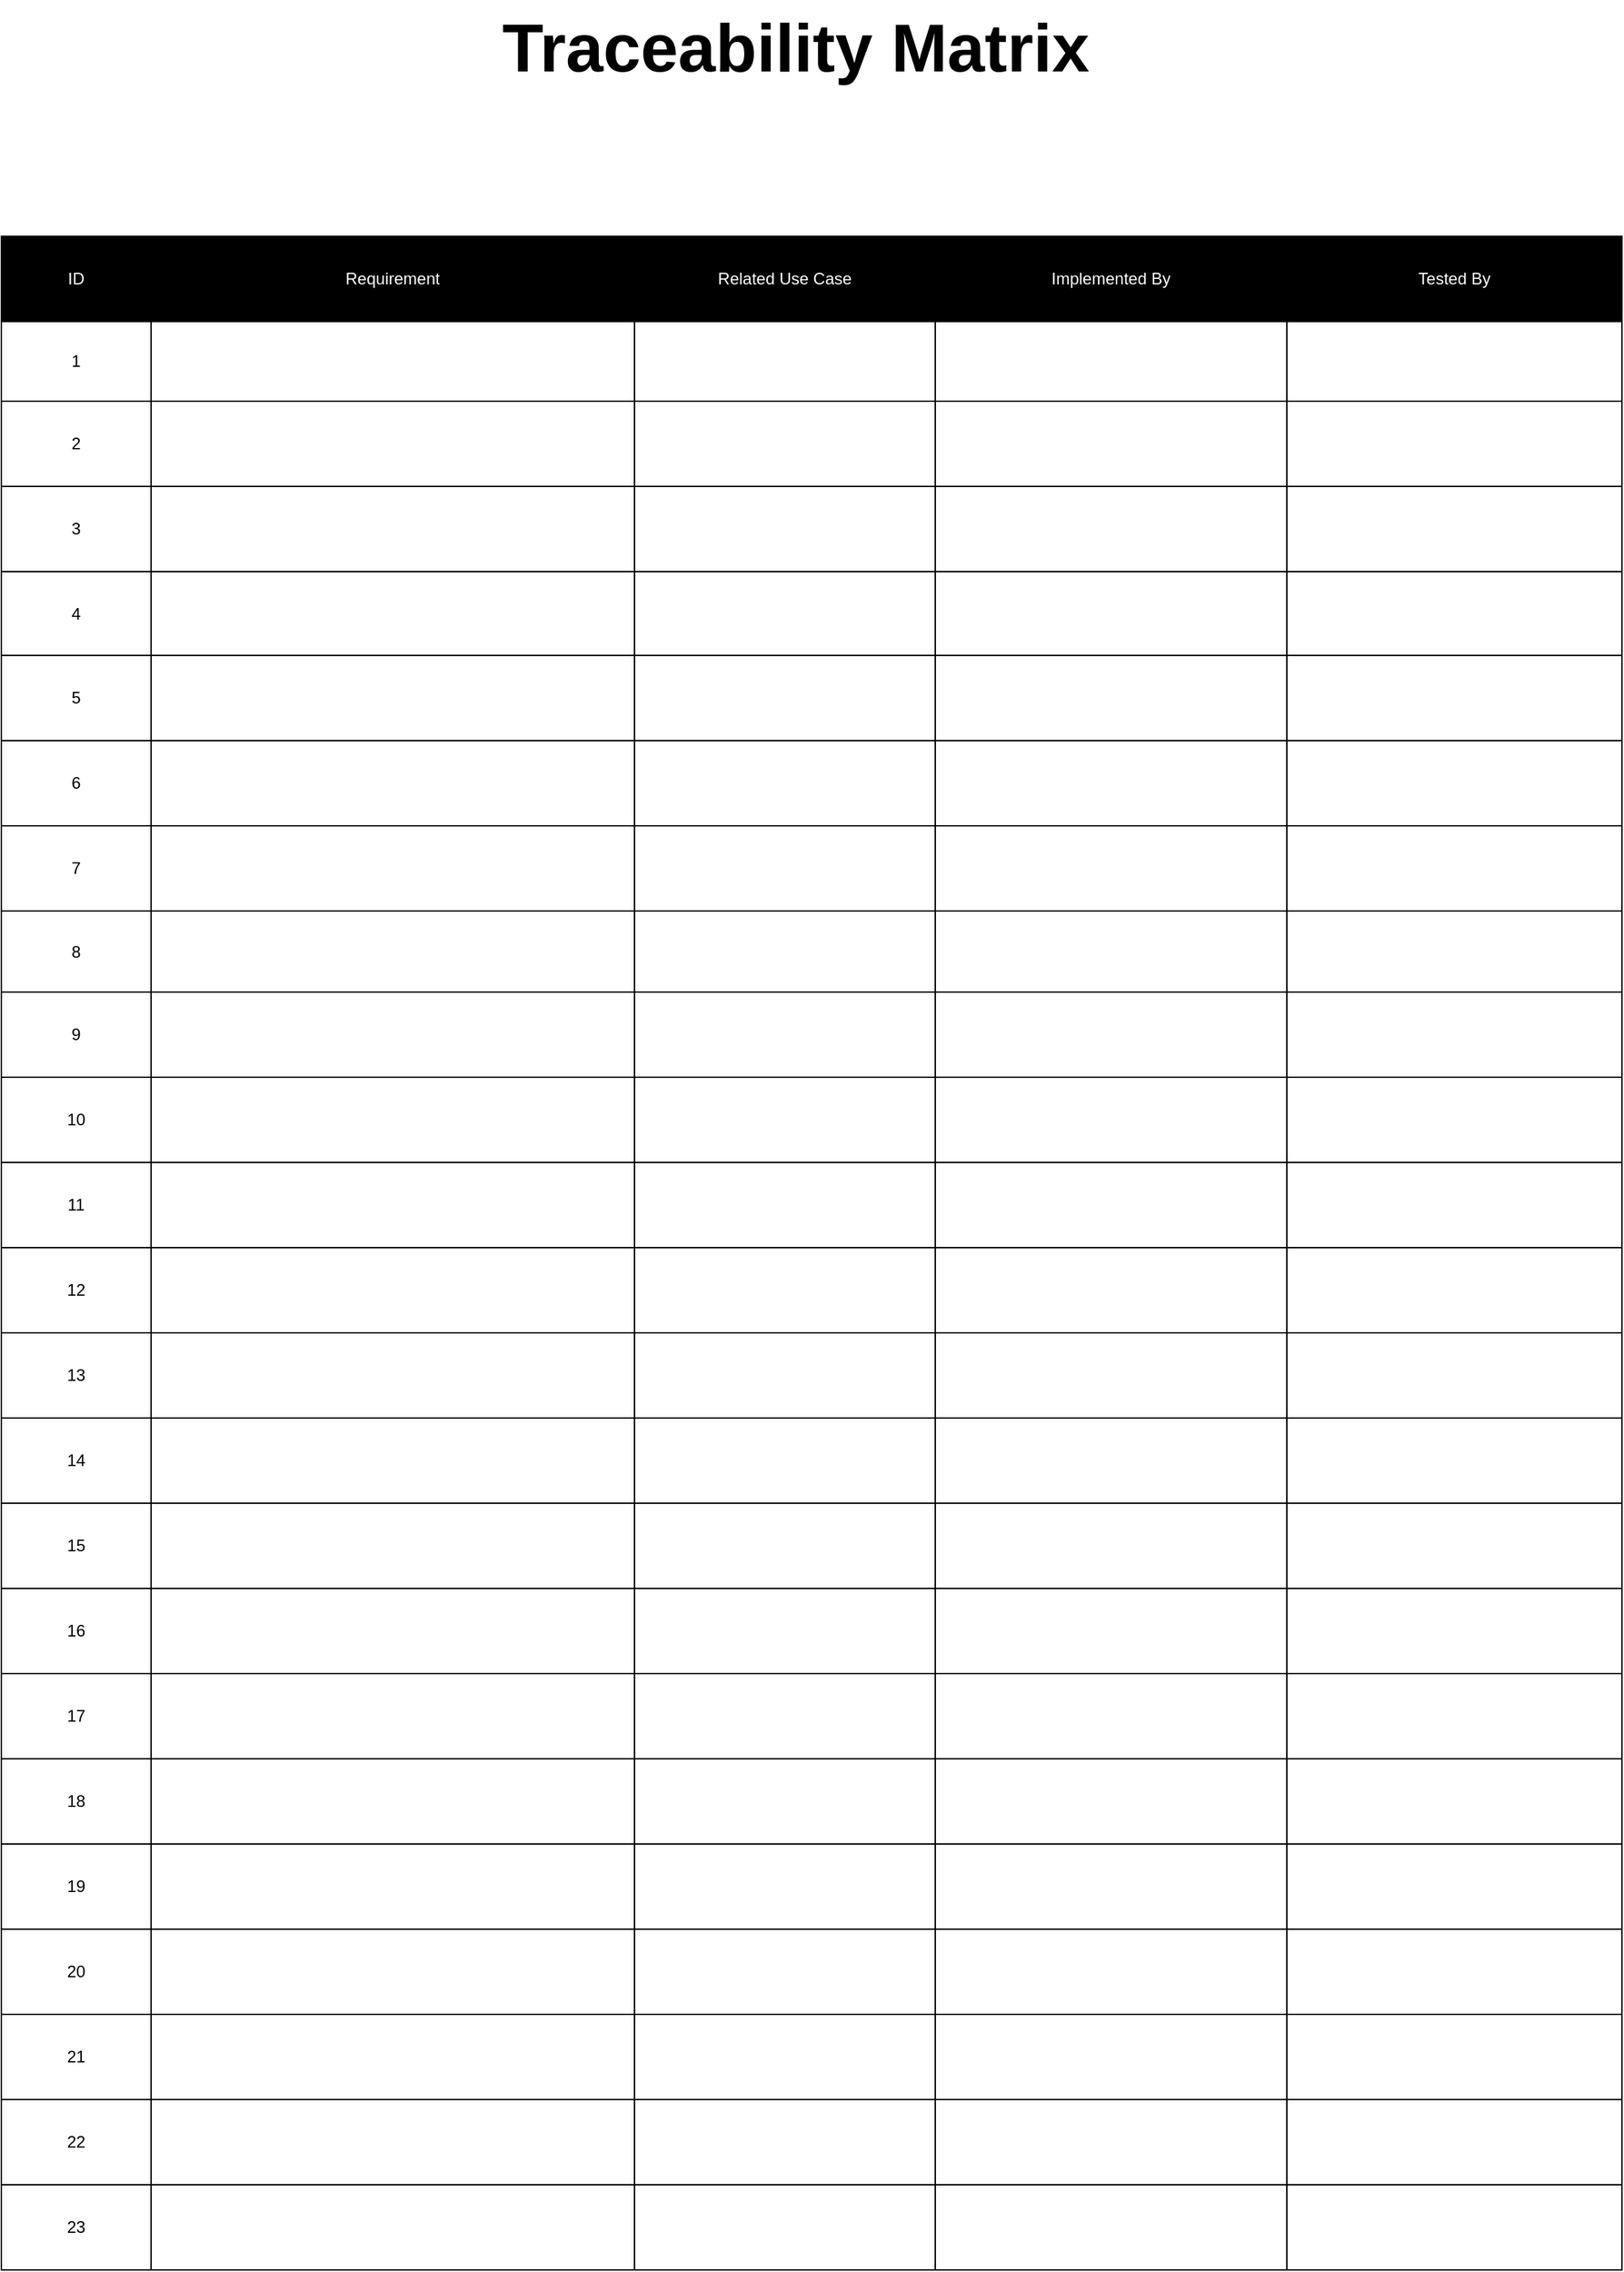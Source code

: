 <mxfile version="24.1.0" type="device">
  <diagram name="Page-1" id="7CC0Idg_L-vbRcXFa-VR">
    <mxGraphModel dx="1794" dy="1242" grid="1" gridSize="10" guides="1" tooltips="1" connect="1" arrows="1" fold="1" page="1" pageScale="1" pageWidth="1800" pageHeight="3000" math="0" shadow="0">
      <root>
        <mxCell id="0" />
        <mxCell id="1" parent="0" />
        <mxCell id="Rrt1pkGHF1JBezEq-9He-1" value="" style="shape=table;startSize=0;container=1;collapsible=0;childLayout=tableLayout;" vertex="1" parent="1">
          <mxGeometry x="237" y="270" width="1180" height="1480" as="geometry" />
        </mxCell>
        <mxCell id="Rrt1pkGHF1JBezEq-9He-2" value="" style="shape=tableRow;horizontal=0;startSize=0;swimlaneHead=0;swimlaneBody=0;strokeColor=inherit;top=0;left=0;bottom=0;right=0;collapsible=0;dropTarget=0;fillColor=none;points=[[0,0.5],[1,0.5]];portConstraint=eastwest;" vertex="1" parent="Rrt1pkGHF1JBezEq-9He-1">
          <mxGeometry width="1180" height="62" as="geometry" />
        </mxCell>
        <mxCell id="Rrt1pkGHF1JBezEq-9He-3" value="&lt;font color=&quot;#ffffff&quot;&gt;ID&lt;/font&gt;" style="shape=partialRectangle;html=1;whiteSpace=wrap;connectable=0;strokeColor=inherit;overflow=hidden;fillColor=#000000;top=0;left=0;bottom=0;right=0;pointerEvents=1;" vertex="1" parent="Rrt1pkGHF1JBezEq-9He-2">
          <mxGeometry width="109" height="62" as="geometry">
            <mxRectangle width="109" height="62" as="alternateBounds" />
          </mxGeometry>
        </mxCell>
        <mxCell id="Rrt1pkGHF1JBezEq-9He-4" value="&lt;font color=&quot;#ffffff&quot;&gt;Requirement&lt;/font&gt;" style="shape=partialRectangle;html=1;whiteSpace=wrap;connectable=0;strokeColor=inherit;overflow=hidden;fillColor=#000000;top=0;left=0;bottom=0;right=0;pointerEvents=1;" vertex="1" parent="Rrt1pkGHF1JBezEq-9He-2">
          <mxGeometry x="109" width="352" height="62" as="geometry">
            <mxRectangle width="352" height="62" as="alternateBounds" />
          </mxGeometry>
        </mxCell>
        <mxCell id="Rrt1pkGHF1JBezEq-9He-5" value="&lt;font color=&quot;#ffffff&quot;&gt;Related Use Case&lt;/font&gt;" style="shape=partialRectangle;html=1;whiteSpace=wrap;connectable=0;strokeColor=inherit;overflow=hidden;fillColor=#000000;top=0;left=0;bottom=0;right=0;pointerEvents=1;" vertex="1" parent="Rrt1pkGHF1JBezEq-9He-2">
          <mxGeometry x="461" width="219" height="62" as="geometry">
            <mxRectangle width="219" height="62" as="alternateBounds" />
          </mxGeometry>
        </mxCell>
        <mxCell id="Rrt1pkGHF1JBezEq-9He-6" value="&lt;font color=&quot;#ffffff&quot;&gt;Implemented By&lt;/font&gt;" style="shape=partialRectangle;html=1;whiteSpace=wrap;connectable=0;strokeColor=inherit;overflow=hidden;fillColor=#000000;top=0;left=0;bottom=0;right=0;pointerEvents=1;" vertex="1" parent="Rrt1pkGHF1JBezEq-9He-2">
          <mxGeometry x="680" width="256" height="62" as="geometry">
            <mxRectangle width="256" height="62" as="alternateBounds" />
          </mxGeometry>
        </mxCell>
        <mxCell id="Rrt1pkGHF1JBezEq-9He-7" value="&lt;font color=&quot;#ffffff&quot;&gt;Tested By&lt;/font&gt;" style="shape=partialRectangle;html=1;whiteSpace=wrap;connectable=0;strokeColor=inherit;overflow=hidden;fillColor=#000000;top=0;left=0;bottom=0;right=0;pointerEvents=1;" vertex="1" parent="Rrt1pkGHF1JBezEq-9He-2">
          <mxGeometry x="936" width="244" height="62" as="geometry">
            <mxRectangle width="244" height="62" as="alternateBounds" />
          </mxGeometry>
        </mxCell>
        <mxCell id="Rrt1pkGHF1JBezEq-9He-8" value="" style="shape=tableRow;horizontal=0;startSize=0;swimlaneHead=0;swimlaneBody=0;strokeColor=inherit;top=0;left=0;bottom=0;right=0;collapsible=0;dropTarget=0;fillColor=none;points=[[0,0.5],[1,0.5]];portConstraint=eastwest;" vertex="1" parent="Rrt1pkGHF1JBezEq-9He-1">
          <mxGeometry y="62" width="1180" height="58" as="geometry" />
        </mxCell>
        <mxCell id="Rrt1pkGHF1JBezEq-9He-9" value="1" style="shape=partialRectangle;html=1;whiteSpace=wrap;connectable=0;strokeColor=inherit;overflow=hidden;fillColor=none;top=0;left=0;bottom=0;right=0;pointerEvents=1;" vertex="1" parent="Rrt1pkGHF1JBezEq-9He-8">
          <mxGeometry width="109" height="58" as="geometry">
            <mxRectangle width="109" height="58" as="alternateBounds" />
          </mxGeometry>
        </mxCell>
        <mxCell id="Rrt1pkGHF1JBezEq-9He-10" value="" style="shape=partialRectangle;html=1;whiteSpace=wrap;connectable=0;strokeColor=inherit;overflow=hidden;fillColor=none;top=0;left=0;bottom=0;right=0;pointerEvents=1;" vertex="1" parent="Rrt1pkGHF1JBezEq-9He-8">
          <mxGeometry x="109" width="352" height="58" as="geometry">
            <mxRectangle width="352" height="58" as="alternateBounds" />
          </mxGeometry>
        </mxCell>
        <mxCell id="Rrt1pkGHF1JBezEq-9He-11" value="" style="shape=partialRectangle;html=1;whiteSpace=wrap;connectable=0;strokeColor=inherit;overflow=hidden;fillColor=none;top=0;left=0;bottom=0;right=0;pointerEvents=1;" vertex="1" parent="Rrt1pkGHF1JBezEq-9He-8">
          <mxGeometry x="461" width="219" height="58" as="geometry">
            <mxRectangle width="219" height="58" as="alternateBounds" />
          </mxGeometry>
        </mxCell>
        <mxCell id="Rrt1pkGHF1JBezEq-9He-12" value="" style="shape=partialRectangle;html=1;whiteSpace=wrap;connectable=0;strokeColor=inherit;overflow=hidden;fillColor=none;top=0;left=0;bottom=0;right=0;pointerEvents=1;" vertex="1" parent="Rrt1pkGHF1JBezEq-9He-8">
          <mxGeometry x="680" width="256" height="58" as="geometry">
            <mxRectangle width="256" height="58" as="alternateBounds" />
          </mxGeometry>
        </mxCell>
        <mxCell id="Rrt1pkGHF1JBezEq-9He-13" value="" style="shape=partialRectangle;html=1;whiteSpace=wrap;connectable=0;strokeColor=inherit;overflow=hidden;fillColor=none;top=0;left=0;bottom=0;right=0;pointerEvents=1;" vertex="1" parent="Rrt1pkGHF1JBezEq-9He-8">
          <mxGeometry x="936" width="244" height="58" as="geometry">
            <mxRectangle width="244" height="58" as="alternateBounds" />
          </mxGeometry>
        </mxCell>
        <mxCell id="Rrt1pkGHF1JBezEq-9He-14" value="" style="shape=tableRow;horizontal=0;startSize=0;swimlaneHead=0;swimlaneBody=0;strokeColor=inherit;top=0;left=0;bottom=0;right=0;collapsible=0;dropTarget=0;fillColor=none;points=[[0,0.5],[1,0.5]];portConstraint=eastwest;" vertex="1" parent="Rrt1pkGHF1JBezEq-9He-1">
          <mxGeometry y="120" width="1180" height="62" as="geometry" />
        </mxCell>
        <mxCell id="Rrt1pkGHF1JBezEq-9He-15" value="2" style="shape=partialRectangle;html=1;whiteSpace=wrap;connectable=0;strokeColor=inherit;overflow=hidden;fillColor=none;top=0;left=0;bottom=0;right=0;pointerEvents=1;" vertex="1" parent="Rrt1pkGHF1JBezEq-9He-14">
          <mxGeometry width="109" height="62" as="geometry">
            <mxRectangle width="109" height="62" as="alternateBounds" />
          </mxGeometry>
        </mxCell>
        <mxCell id="Rrt1pkGHF1JBezEq-9He-16" value="" style="shape=partialRectangle;html=1;whiteSpace=wrap;connectable=0;strokeColor=inherit;overflow=hidden;fillColor=none;top=0;left=0;bottom=0;right=0;pointerEvents=1;" vertex="1" parent="Rrt1pkGHF1JBezEq-9He-14">
          <mxGeometry x="109" width="352" height="62" as="geometry">
            <mxRectangle width="352" height="62" as="alternateBounds" />
          </mxGeometry>
        </mxCell>
        <mxCell id="Rrt1pkGHF1JBezEq-9He-17" value="" style="shape=partialRectangle;html=1;whiteSpace=wrap;connectable=0;strokeColor=inherit;overflow=hidden;fillColor=none;top=0;left=0;bottom=0;right=0;pointerEvents=1;" vertex="1" parent="Rrt1pkGHF1JBezEq-9He-14">
          <mxGeometry x="461" width="219" height="62" as="geometry">
            <mxRectangle width="219" height="62" as="alternateBounds" />
          </mxGeometry>
        </mxCell>
        <mxCell id="Rrt1pkGHF1JBezEq-9He-18" value="" style="shape=partialRectangle;html=1;whiteSpace=wrap;connectable=0;strokeColor=inherit;overflow=hidden;fillColor=none;top=0;left=0;bottom=0;right=0;pointerEvents=1;" vertex="1" parent="Rrt1pkGHF1JBezEq-9He-14">
          <mxGeometry x="680" width="256" height="62" as="geometry">
            <mxRectangle width="256" height="62" as="alternateBounds" />
          </mxGeometry>
        </mxCell>
        <mxCell id="Rrt1pkGHF1JBezEq-9He-19" value="" style="shape=partialRectangle;html=1;whiteSpace=wrap;connectable=0;strokeColor=inherit;overflow=hidden;fillColor=none;top=0;left=0;bottom=0;right=0;pointerEvents=1;" vertex="1" parent="Rrt1pkGHF1JBezEq-9He-14">
          <mxGeometry x="936" width="244" height="62" as="geometry">
            <mxRectangle width="244" height="62" as="alternateBounds" />
          </mxGeometry>
        </mxCell>
        <mxCell id="Rrt1pkGHF1JBezEq-9He-20" value="" style="shape=tableRow;horizontal=0;startSize=0;swimlaneHead=0;swimlaneBody=0;strokeColor=inherit;top=0;left=0;bottom=0;right=0;collapsible=0;dropTarget=0;fillColor=none;points=[[0,0.5],[1,0.5]];portConstraint=eastwest;" vertex="1" parent="Rrt1pkGHF1JBezEq-9He-1">
          <mxGeometry y="182" width="1180" height="62" as="geometry" />
        </mxCell>
        <mxCell id="Rrt1pkGHF1JBezEq-9He-21" value="3" style="shape=partialRectangle;html=1;whiteSpace=wrap;connectable=0;strokeColor=inherit;overflow=hidden;fillColor=none;top=0;left=0;bottom=0;right=0;pointerEvents=1;" vertex="1" parent="Rrt1pkGHF1JBezEq-9He-20">
          <mxGeometry width="109" height="62" as="geometry">
            <mxRectangle width="109" height="62" as="alternateBounds" />
          </mxGeometry>
        </mxCell>
        <mxCell id="Rrt1pkGHF1JBezEq-9He-22" value="" style="shape=partialRectangle;html=1;whiteSpace=wrap;connectable=0;strokeColor=inherit;overflow=hidden;fillColor=none;top=0;left=0;bottom=0;right=0;pointerEvents=1;" vertex="1" parent="Rrt1pkGHF1JBezEq-9He-20">
          <mxGeometry x="109" width="352" height="62" as="geometry">
            <mxRectangle width="352" height="62" as="alternateBounds" />
          </mxGeometry>
        </mxCell>
        <mxCell id="Rrt1pkGHF1JBezEq-9He-23" value="" style="shape=partialRectangle;html=1;whiteSpace=wrap;connectable=0;strokeColor=inherit;overflow=hidden;fillColor=none;top=0;left=0;bottom=0;right=0;pointerEvents=1;" vertex="1" parent="Rrt1pkGHF1JBezEq-9He-20">
          <mxGeometry x="461" width="219" height="62" as="geometry">
            <mxRectangle width="219" height="62" as="alternateBounds" />
          </mxGeometry>
        </mxCell>
        <mxCell id="Rrt1pkGHF1JBezEq-9He-24" value="" style="shape=partialRectangle;html=1;whiteSpace=wrap;connectable=0;strokeColor=inherit;overflow=hidden;fillColor=none;top=0;left=0;bottom=0;right=0;pointerEvents=1;" vertex="1" parent="Rrt1pkGHF1JBezEq-9He-20">
          <mxGeometry x="680" width="256" height="62" as="geometry">
            <mxRectangle width="256" height="62" as="alternateBounds" />
          </mxGeometry>
        </mxCell>
        <mxCell id="Rrt1pkGHF1JBezEq-9He-25" value="" style="shape=partialRectangle;html=1;whiteSpace=wrap;connectable=0;strokeColor=inherit;overflow=hidden;fillColor=none;top=0;left=0;bottom=0;right=0;pointerEvents=1;" vertex="1" parent="Rrt1pkGHF1JBezEq-9He-20">
          <mxGeometry x="936" width="244" height="62" as="geometry">
            <mxRectangle width="244" height="62" as="alternateBounds" />
          </mxGeometry>
        </mxCell>
        <mxCell id="Rrt1pkGHF1JBezEq-9He-26" value="" style="shape=tableRow;horizontal=0;startSize=0;swimlaneHead=0;swimlaneBody=0;strokeColor=inherit;top=0;left=0;bottom=0;right=0;collapsible=0;dropTarget=0;fillColor=none;points=[[0,0.5],[1,0.5]];portConstraint=eastwest;" vertex="1" parent="Rrt1pkGHF1JBezEq-9He-1">
          <mxGeometry y="244" width="1180" height="61" as="geometry" />
        </mxCell>
        <mxCell id="Rrt1pkGHF1JBezEq-9He-27" value="4" style="shape=partialRectangle;html=1;whiteSpace=wrap;connectable=0;strokeColor=inherit;overflow=hidden;fillColor=none;top=0;left=0;bottom=0;right=0;pointerEvents=1;" vertex="1" parent="Rrt1pkGHF1JBezEq-9He-26">
          <mxGeometry width="109" height="61" as="geometry">
            <mxRectangle width="109" height="61" as="alternateBounds" />
          </mxGeometry>
        </mxCell>
        <mxCell id="Rrt1pkGHF1JBezEq-9He-28" value="" style="shape=partialRectangle;html=1;whiteSpace=wrap;connectable=0;strokeColor=inherit;overflow=hidden;fillColor=none;top=0;left=0;bottom=0;right=0;pointerEvents=1;" vertex="1" parent="Rrt1pkGHF1JBezEq-9He-26">
          <mxGeometry x="109" width="352" height="61" as="geometry">
            <mxRectangle width="352" height="61" as="alternateBounds" />
          </mxGeometry>
        </mxCell>
        <mxCell id="Rrt1pkGHF1JBezEq-9He-29" value="" style="shape=partialRectangle;html=1;whiteSpace=wrap;connectable=0;strokeColor=inherit;overflow=hidden;fillColor=none;top=0;left=0;bottom=0;right=0;pointerEvents=1;" vertex="1" parent="Rrt1pkGHF1JBezEq-9He-26">
          <mxGeometry x="461" width="219" height="61" as="geometry">
            <mxRectangle width="219" height="61" as="alternateBounds" />
          </mxGeometry>
        </mxCell>
        <mxCell id="Rrt1pkGHF1JBezEq-9He-30" value="" style="shape=partialRectangle;html=1;whiteSpace=wrap;connectable=0;strokeColor=inherit;overflow=hidden;fillColor=none;top=0;left=0;bottom=0;right=0;pointerEvents=1;" vertex="1" parent="Rrt1pkGHF1JBezEq-9He-26">
          <mxGeometry x="680" width="256" height="61" as="geometry">
            <mxRectangle width="256" height="61" as="alternateBounds" />
          </mxGeometry>
        </mxCell>
        <mxCell id="Rrt1pkGHF1JBezEq-9He-31" value="" style="shape=partialRectangle;html=1;whiteSpace=wrap;connectable=0;strokeColor=inherit;overflow=hidden;fillColor=none;top=0;left=0;bottom=0;right=0;pointerEvents=1;" vertex="1" parent="Rrt1pkGHF1JBezEq-9He-26">
          <mxGeometry x="936" width="244" height="61" as="geometry">
            <mxRectangle width="244" height="61" as="alternateBounds" />
          </mxGeometry>
        </mxCell>
        <mxCell id="Rrt1pkGHF1JBezEq-9He-32" style="shape=tableRow;horizontal=0;startSize=0;swimlaneHead=0;swimlaneBody=0;strokeColor=inherit;top=0;left=0;bottom=0;right=0;collapsible=0;dropTarget=0;fillColor=none;points=[[0,0.5],[1,0.5]];portConstraint=eastwest;" vertex="1" parent="Rrt1pkGHF1JBezEq-9He-1">
          <mxGeometry y="305" width="1180" height="62" as="geometry" />
        </mxCell>
        <mxCell id="Rrt1pkGHF1JBezEq-9He-33" value="5" style="shape=partialRectangle;html=1;whiteSpace=wrap;connectable=0;strokeColor=inherit;overflow=hidden;fillColor=none;top=0;left=0;bottom=0;right=0;pointerEvents=1;" vertex="1" parent="Rrt1pkGHF1JBezEq-9He-32">
          <mxGeometry width="109" height="62" as="geometry">
            <mxRectangle width="109" height="62" as="alternateBounds" />
          </mxGeometry>
        </mxCell>
        <mxCell id="Rrt1pkGHF1JBezEq-9He-34" value="" style="shape=partialRectangle;html=1;whiteSpace=wrap;connectable=0;strokeColor=inherit;overflow=hidden;fillColor=none;top=0;left=0;bottom=0;right=0;pointerEvents=1;" vertex="1" parent="Rrt1pkGHF1JBezEq-9He-32">
          <mxGeometry x="109" width="352" height="62" as="geometry">
            <mxRectangle width="352" height="62" as="alternateBounds" />
          </mxGeometry>
        </mxCell>
        <mxCell id="Rrt1pkGHF1JBezEq-9He-35" value="" style="shape=partialRectangle;html=1;whiteSpace=wrap;connectable=0;strokeColor=inherit;overflow=hidden;fillColor=none;top=0;left=0;bottom=0;right=0;pointerEvents=1;" vertex="1" parent="Rrt1pkGHF1JBezEq-9He-32">
          <mxGeometry x="461" width="219" height="62" as="geometry">
            <mxRectangle width="219" height="62" as="alternateBounds" />
          </mxGeometry>
        </mxCell>
        <mxCell id="Rrt1pkGHF1JBezEq-9He-36" value="" style="shape=partialRectangle;html=1;whiteSpace=wrap;connectable=0;strokeColor=inherit;overflow=hidden;fillColor=none;top=0;left=0;bottom=0;right=0;pointerEvents=1;" vertex="1" parent="Rrt1pkGHF1JBezEq-9He-32">
          <mxGeometry x="680" width="256" height="62" as="geometry">
            <mxRectangle width="256" height="62" as="alternateBounds" />
          </mxGeometry>
        </mxCell>
        <mxCell id="Rrt1pkGHF1JBezEq-9He-37" value="" style="shape=partialRectangle;html=1;whiteSpace=wrap;connectable=0;strokeColor=inherit;overflow=hidden;fillColor=none;top=0;left=0;bottom=0;right=0;pointerEvents=1;" vertex="1" parent="Rrt1pkGHF1JBezEq-9He-32">
          <mxGeometry x="936" width="244" height="62" as="geometry">
            <mxRectangle width="244" height="62" as="alternateBounds" />
          </mxGeometry>
        </mxCell>
        <mxCell id="Rrt1pkGHF1JBezEq-9He-38" style="shape=tableRow;horizontal=0;startSize=0;swimlaneHead=0;swimlaneBody=0;strokeColor=inherit;top=0;left=0;bottom=0;right=0;collapsible=0;dropTarget=0;fillColor=none;points=[[0,0.5],[1,0.5]];portConstraint=eastwest;" vertex="1" parent="Rrt1pkGHF1JBezEq-9He-1">
          <mxGeometry y="367" width="1180" height="62" as="geometry" />
        </mxCell>
        <mxCell id="Rrt1pkGHF1JBezEq-9He-39" value="6" style="shape=partialRectangle;html=1;whiteSpace=wrap;connectable=0;strokeColor=inherit;overflow=hidden;fillColor=none;top=0;left=0;bottom=0;right=0;pointerEvents=1;" vertex="1" parent="Rrt1pkGHF1JBezEq-9He-38">
          <mxGeometry width="109" height="62" as="geometry">
            <mxRectangle width="109" height="62" as="alternateBounds" />
          </mxGeometry>
        </mxCell>
        <mxCell id="Rrt1pkGHF1JBezEq-9He-40" value="" style="shape=partialRectangle;html=1;whiteSpace=wrap;connectable=0;strokeColor=inherit;overflow=hidden;fillColor=none;top=0;left=0;bottom=0;right=0;pointerEvents=1;" vertex="1" parent="Rrt1pkGHF1JBezEq-9He-38">
          <mxGeometry x="109" width="352" height="62" as="geometry">
            <mxRectangle width="352" height="62" as="alternateBounds" />
          </mxGeometry>
        </mxCell>
        <mxCell id="Rrt1pkGHF1JBezEq-9He-41" value="" style="shape=partialRectangle;html=1;whiteSpace=wrap;connectable=0;strokeColor=inherit;overflow=hidden;fillColor=none;top=0;left=0;bottom=0;right=0;pointerEvents=1;" vertex="1" parent="Rrt1pkGHF1JBezEq-9He-38">
          <mxGeometry x="461" width="219" height="62" as="geometry">
            <mxRectangle width="219" height="62" as="alternateBounds" />
          </mxGeometry>
        </mxCell>
        <mxCell id="Rrt1pkGHF1JBezEq-9He-42" value="" style="shape=partialRectangle;html=1;whiteSpace=wrap;connectable=0;strokeColor=inherit;overflow=hidden;fillColor=none;top=0;left=0;bottom=0;right=0;pointerEvents=1;" vertex="1" parent="Rrt1pkGHF1JBezEq-9He-38">
          <mxGeometry x="680" width="256" height="62" as="geometry">
            <mxRectangle width="256" height="62" as="alternateBounds" />
          </mxGeometry>
        </mxCell>
        <mxCell id="Rrt1pkGHF1JBezEq-9He-43" value="" style="shape=partialRectangle;html=1;whiteSpace=wrap;connectable=0;strokeColor=inherit;overflow=hidden;fillColor=none;top=0;left=0;bottom=0;right=0;pointerEvents=1;" vertex="1" parent="Rrt1pkGHF1JBezEq-9He-38">
          <mxGeometry x="936" width="244" height="62" as="geometry">
            <mxRectangle width="244" height="62" as="alternateBounds" />
          </mxGeometry>
        </mxCell>
        <mxCell id="Rrt1pkGHF1JBezEq-9He-44" style="shape=tableRow;horizontal=0;startSize=0;swimlaneHead=0;swimlaneBody=0;strokeColor=inherit;top=0;left=0;bottom=0;right=0;collapsible=0;dropTarget=0;fillColor=none;points=[[0,0.5],[1,0.5]];portConstraint=eastwest;" vertex="1" parent="Rrt1pkGHF1JBezEq-9He-1">
          <mxGeometry y="429" width="1180" height="62" as="geometry" />
        </mxCell>
        <mxCell id="Rrt1pkGHF1JBezEq-9He-45" value="7" style="shape=partialRectangle;html=1;whiteSpace=wrap;connectable=0;strokeColor=inherit;overflow=hidden;fillColor=none;top=0;left=0;bottom=0;right=0;pointerEvents=1;" vertex="1" parent="Rrt1pkGHF1JBezEq-9He-44">
          <mxGeometry width="109" height="62" as="geometry">
            <mxRectangle width="109" height="62" as="alternateBounds" />
          </mxGeometry>
        </mxCell>
        <mxCell id="Rrt1pkGHF1JBezEq-9He-46" value="" style="shape=partialRectangle;html=1;whiteSpace=wrap;connectable=0;strokeColor=inherit;overflow=hidden;fillColor=none;top=0;left=0;bottom=0;right=0;pointerEvents=1;" vertex="1" parent="Rrt1pkGHF1JBezEq-9He-44">
          <mxGeometry x="109" width="352" height="62" as="geometry">
            <mxRectangle width="352" height="62" as="alternateBounds" />
          </mxGeometry>
        </mxCell>
        <mxCell id="Rrt1pkGHF1JBezEq-9He-47" value="" style="shape=partialRectangle;html=1;whiteSpace=wrap;connectable=0;strokeColor=inherit;overflow=hidden;fillColor=none;top=0;left=0;bottom=0;right=0;pointerEvents=1;" vertex="1" parent="Rrt1pkGHF1JBezEq-9He-44">
          <mxGeometry x="461" width="219" height="62" as="geometry">
            <mxRectangle width="219" height="62" as="alternateBounds" />
          </mxGeometry>
        </mxCell>
        <mxCell id="Rrt1pkGHF1JBezEq-9He-48" value="" style="shape=partialRectangle;html=1;whiteSpace=wrap;connectable=0;strokeColor=inherit;overflow=hidden;fillColor=none;top=0;left=0;bottom=0;right=0;pointerEvents=1;" vertex="1" parent="Rrt1pkGHF1JBezEq-9He-44">
          <mxGeometry x="680" width="256" height="62" as="geometry">
            <mxRectangle width="256" height="62" as="alternateBounds" />
          </mxGeometry>
        </mxCell>
        <mxCell id="Rrt1pkGHF1JBezEq-9He-49" value="" style="shape=partialRectangle;html=1;whiteSpace=wrap;connectable=0;strokeColor=inherit;overflow=hidden;fillColor=none;top=0;left=0;bottom=0;right=0;pointerEvents=1;" vertex="1" parent="Rrt1pkGHF1JBezEq-9He-44">
          <mxGeometry x="936" width="244" height="62" as="geometry">
            <mxRectangle width="244" height="62" as="alternateBounds" />
          </mxGeometry>
        </mxCell>
        <mxCell id="Rrt1pkGHF1JBezEq-9He-50" style="shape=tableRow;horizontal=0;startSize=0;swimlaneHead=0;swimlaneBody=0;strokeColor=inherit;top=0;left=0;bottom=0;right=0;collapsible=0;dropTarget=0;fillColor=none;points=[[0,0.5],[1,0.5]];portConstraint=eastwest;" vertex="1" parent="Rrt1pkGHF1JBezEq-9He-1">
          <mxGeometry y="491" width="1180" height="59" as="geometry" />
        </mxCell>
        <mxCell id="Rrt1pkGHF1JBezEq-9He-51" value="8" style="shape=partialRectangle;html=1;whiteSpace=wrap;connectable=0;strokeColor=inherit;overflow=hidden;fillColor=none;top=0;left=0;bottom=0;right=0;pointerEvents=1;" vertex="1" parent="Rrt1pkGHF1JBezEq-9He-50">
          <mxGeometry width="109" height="59" as="geometry">
            <mxRectangle width="109" height="59" as="alternateBounds" />
          </mxGeometry>
        </mxCell>
        <mxCell id="Rrt1pkGHF1JBezEq-9He-52" value="" style="shape=partialRectangle;html=1;whiteSpace=wrap;connectable=0;strokeColor=inherit;overflow=hidden;fillColor=none;top=0;left=0;bottom=0;right=0;pointerEvents=1;" vertex="1" parent="Rrt1pkGHF1JBezEq-9He-50">
          <mxGeometry x="109" width="352" height="59" as="geometry">
            <mxRectangle width="352" height="59" as="alternateBounds" />
          </mxGeometry>
        </mxCell>
        <mxCell id="Rrt1pkGHF1JBezEq-9He-53" value="" style="shape=partialRectangle;html=1;whiteSpace=wrap;connectable=0;strokeColor=inherit;overflow=hidden;fillColor=none;top=0;left=0;bottom=0;right=0;pointerEvents=1;" vertex="1" parent="Rrt1pkGHF1JBezEq-9He-50">
          <mxGeometry x="461" width="219" height="59" as="geometry">
            <mxRectangle width="219" height="59" as="alternateBounds" />
          </mxGeometry>
        </mxCell>
        <mxCell id="Rrt1pkGHF1JBezEq-9He-54" value="" style="shape=partialRectangle;html=1;whiteSpace=wrap;connectable=0;strokeColor=inherit;overflow=hidden;fillColor=none;top=0;left=0;bottom=0;right=0;pointerEvents=1;" vertex="1" parent="Rrt1pkGHF1JBezEq-9He-50">
          <mxGeometry x="680" width="256" height="59" as="geometry">
            <mxRectangle width="256" height="59" as="alternateBounds" />
          </mxGeometry>
        </mxCell>
        <mxCell id="Rrt1pkGHF1JBezEq-9He-55" value="" style="shape=partialRectangle;html=1;whiteSpace=wrap;connectable=0;strokeColor=inherit;overflow=hidden;fillColor=none;top=0;left=0;bottom=0;right=0;pointerEvents=1;" vertex="1" parent="Rrt1pkGHF1JBezEq-9He-50">
          <mxGeometry x="936" width="244" height="59" as="geometry">
            <mxRectangle width="244" height="59" as="alternateBounds" />
          </mxGeometry>
        </mxCell>
        <mxCell id="Rrt1pkGHF1JBezEq-9He-56" style="shape=tableRow;horizontal=0;startSize=0;swimlaneHead=0;swimlaneBody=0;strokeColor=inherit;top=0;left=0;bottom=0;right=0;collapsible=0;dropTarget=0;fillColor=none;points=[[0,0.5],[1,0.5]];portConstraint=eastwest;" vertex="1" parent="Rrt1pkGHF1JBezEq-9He-1">
          <mxGeometry y="550" width="1180" height="62" as="geometry" />
        </mxCell>
        <mxCell id="Rrt1pkGHF1JBezEq-9He-57" value="9" style="shape=partialRectangle;html=1;whiteSpace=wrap;connectable=0;strokeColor=inherit;overflow=hidden;fillColor=none;top=0;left=0;bottom=0;right=0;pointerEvents=1;" vertex="1" parent="Rrt1pkGHF1JBezEq-9He-56">
          <mxGeometry width="109" height="62" as="geometry">
            <mxRectangle width="109" height="62" as="alternateBounds" />
          </mxGeometry>
        </mxCell>
        <mxCell id="Rrt1pkGHF1JBezEq-9He-58" value="" style="shape=partialRectangle;html=1;whiteSpace=wrap;connectable=0;strokeColor=inherit;overflow=hidden;fillColor=none;top=0;left=0;bottom=0;right=0;pointerEvents=1;" vertex="1" parent="Rrt1pkGHF1JBezEq-9He-56">
          <mxGeometry x="109" width="352" height="62" as="geometry">
            <mxRectangle width="352" height="62" as="alternateBounds" />
          </mxGeometry>
        </mxCell>
        <mxCell id="Rrt1pkGHF1JBezEq-9He-59" value="" style="shape=partialRectangle;html=1;whiteSpace=wrap;connectable=0;strokeColor=inherit;overflow=hidden;fillColor=none;top=0;left=0;bottom=0;right=0;pointerEvents=1;" vertex="1" parent="Rrt1pkGHF1JBezEq-9He-56">
          <mxGeometry x="461" width="219" height="62" as="geometry">
            <mxRectangle width="219" height="62" as="alternateBounds" />
          </mxGeometry>
        </mxCell>
        <mxCell id="Rrt1pkGHF1JBezEq-9He-60" value="" style="shape=partialRectangle;html=1;whiteSpace=wrap;connectable=0;strokeColor=inherit;overflow=hidden;fillColor=none;top=0;left=0;bottom=0;right=0;pointerEvents=1;" vertex="1" parent="Rrt1pkGHF1JBezEq-9He-56">
          <mxGeometry x="680" width="256" height="62" as="geometry">
            <mxRectangle width="256" height="62" as="alternateBounds" />
          </mxGeometry>
        </mxCell>
        <mxCell id="Rrt1pkGHF1JBezEq-9He-61" value="" style="shape=partialRectangle;html=1;whiteSpace=wrap;connectable=0;strokeColor=inherit;overflow=hidden;fillColor=none;top=0;left=0;bottom=0;right=0;pointerEvents=1;" vertex="1" parent="Rrt1pkGHF1JBezEq-9He-56">
          <mxGeometry x="936" width="244" height="62" as="geometry">
            <mxRectangle width="244" height="62" as="alternateBounds" />
          </mxGeometry>
        </mxCell>
        <mxCell id="Rrt1pkGHF1JBezEq-9He-62" style="shape=tableRow;horizontal=0;startSize=0;swimlaneHead=0;swimlaneBody=0;strokeColor=inherit;top=0;left=0;bottom=0;right=0;collapsible=0;dropTarget=0;fillColor=none;points=[[0,0.5],[1,0.5]];portConstraint=eastwest;" vertex="1" parent="Rrt1pkGHF1JBezEq-9He-1">
          <mxGeometry y="612" width="1180" height="62" as="geometry" />
        </mxCell>
        <mxCell id="Rrt1pkGHF1JBezEq-9He-63" value="10" style="shape=partialRectangle;html=1;whiteSpace=wrap;connectable=0;strokeColor=inherit;overflow=hidden;fillColor=none;top=0;left=0;bottom=0;right=0;pointerEvents=1;" vertex="1" parent="Rrt1pkGHF1JBezEq-9He-62">
          <mxGeometry width="109" height="62" as="geometry">
            <mxRectangle width="109" height="62" as="alternateBounds" />
          </mxGeometry>
        </mxCell>
        <mxCell id="Rrt1pkGHF1JBezEq-9He-64" value="" style="shape=partialRectangle;html=1;whiteSpace=wrap;connectable=0;strokeColor=inherit;overflow=hidden;fillColor=none;top=0;left=0;bottom=0;right=0;pointerEvents=1;" vertex="1" parent="Rrt1pkGHF1JBezEq-9He-62">
          <mxGeometry x="109" width="352" height="62" as="geometry">
            <mxRectangle width="352" height="62" as="alternateBounds" />
          </mxGeometry>
        </mxCell>
        <mxCell id="Rrt1pkGHF1JBezEq-9He-65" value="" style="shape=partialRectangle;html=1;whiteSpace=wrap;connectable=0;strokeColor=inherit;overflow=hidden;fillColor=none;top=0;left=0;bottom=0;right=0;pointerEvents=1;" vertex="1" parent="Rrt1pkGHF1JBezEq-9He-62">
          <mxGeometry x="461" width="219" height="62" as="geometry">
            <mxRectangle width="219" height="62" as="alternateBounds" />
          </mxGeometry>
        </mxCell>
        <mxCell id="Rrt1pkGHF1JBezEq-9He-66" value="" style="shape=partialRectangle;html=1;whiteSpace=wrap;connectable=0;strokeColor=inherit;overflow=hidden;fillColor=none;top=0;left=0;bottom=0;right=0;pointerEvents=1;" vertex="1" parent="Rrt1pkGHF1JBezEq-9He-62">
          <mxGeometry x="680" width="256" height="62" as="geometry">
            <mxRectangle width="256" height="62" as="alternateBounds" />
          </mxGeometry>
        </mxCell>
        <mxCell id="Rrt1pkGHF1JBezEq-9He-67" value="" style="shape=partialRectangle;html=1;whiteSpace=wrap;connectable=0;strokeColor=inherit;overflow=hidden;fillColor=none;top=0;left=0;bottom=0;right=0;pointerEvents=1;" vertex="1" parent="Rrt1pkGHF1JBezEq-9He-62">
          <mxGeometry x="936" width="244" height="62" as="geometry">
            <mxRectangle width="244" height="62" as="alternateBounds" />
          </mxGeometry>
        </mxCell>
        <mxCell id="Rrt1pkGHF1JBezEq-9He-68" style="shape=tableRow;horizontal=0;startSize=0;swimlaneHead=0;swimlaneBody=0;strokeColor=inherit;top=0;left=0;bottom=0;right=0;collapsible=0;dropTarget=0;fillColor=none;points=[[0,0.5],[1,0.5]];portConstraint=eastwest;" vertex="1" parent="Rrt1pkGHF1JBezEq-9He-1">
          <mxGeometry y="674" width="1180" height="62" as="geometry" />
        </mxCell>
        <mxCell id="Rrt1pkGHF1JBezEq-9He-69" value="11" style="shape=partialRectangle;html=1;whiteSpace=wrap;connectable=0;strokeColor=inherit;overflow=hidden;fillColor=none;top=0;left=0;bottom=0;right=0;pointerEvents=1;" vertex="1" parent="Rrt1pkGHF1JBezEq-9He-68">
          <mxGeometry width="109" height="62" as="geometry">
            <mxRectangle width="109" height="62" as="alternateBounds" />
          </mxGeometry>
        </mxCell>
        <mxCell id="Rrt1pkGHF1JBezEq-9He-70" value="" style="shape=partialRectangle;html=1;whiteSpace=wrap;connectable=0;strokeColor=inherit;overflow=hidden;fillColor=none;top=0;left=0;bottom=0;right=0;pointerEvents=1;" vertex="1" parent="Rrt1pkGHF1JBezEq-9He-68">
          <mxGeometry x="109" width="352" height="62" as="geometry">
            <mxRectangle width="352" height="62" as="alternateBounds" />
          </mxGeometry>
        </mxCell>
        <mxCell id="Rrt1pkGHF1JBezEq-9He-71" value="" style="shape=partialRectangle;html=1;whiteSpace=wrap;connectable=0;strokeColor=inherit;overflow=hidden;fillColor=none;top=0;left=0;bottom=0;right=0;pointerEvents=1;" vertex="1" parent="Rrt1pkGHF1JBezEq-9He-68">
          <mxGeometry x="461" width="219" height="62" as="geometry">
            <mxRectangle width="219" height="62" as="alternateBounds" />
          </mxGeometry>
        </mxCell>
        <mxCell id="Rrt1pkGHF1JBezEq-9He-72" value="" style="shape=partialRectangle;html=1;whiteSpace=wrap;connectable=0;strokeColor=inherit;overflow=hidden;fillColor=none;top=0;left=0;bottom=0;right=0;pointerEvents=1;" vertex="1" parent="Rrt1pkGHF1JBezEq-9He-68">
          <mxGeometry x="680" width="256" height="62" as="geometry">
            <mxRectangle width="256" height="62" as="alternateBounds" />
          </mxGeometry>
        </mxCell>
        <mxCell id="Rrt1pkGHF1JBezEq-9He-73" value="" style="shape=partialRectangle;html=1;whiteSpace=wrap;connectable=0;strokeColor=inherit;overflow=hidden;fillColor=none;top=0;left=0;bottom=0;right=0;pointerEvents=1;" vertex="1" parent="Rrt1pkGHF1JBezEq-9He-68">
          <mxGeometry x="936" width="244" height="62" as="geometry">
            <mxRectangle width="244" height="62" as="alternateBounds" />
          </mxGeometry>
        </mxCell>
        <mxCell id="Rrt1pkGHF1JBezEq-9He-74" style="shape=tableRow;horizontal=0;startSize=0;swimlaneHead=0;swimlaneBody=0;strokeColor=inherit;top=0;left=0;bottom=0;right=0;collapsible=0;dropTarget=0;fillColor=none;points=[[0,0.5],[1,0.5]];portConstraint=eastwest;" vertex="1" parent="Rrt1pkGHF1JBezEq-9He-1">
          <mxGeometry y="736" width="1180" height="62" as="geometry" />
        </mxCell>
        <mxCell id="Rrt1pkGHF1JBezEq-9He-75" value="12" style="shape=partialRectangle;html=1;whiteSpace=wrap;connectable=0;strokeColor=inherit;overflow=hidden;fillColor=none;top=0;left=0;bottom=0;right=0;pointerEvents=1;" vertex="1" parent="Rrt1pkGHF1JBezEq-9He-74">
          <mxGeometry width="109" height="62" as="geometry">
            <mxRectangle width="109" height="62" as="alternateBounds" />
          </mxGeometry>
        </mxCell>
        <mxCell id="Rrt1pkGHF1JBezEq-9He-76" value="" style="shape=partialRectangle;html=1;whiteSpace=wrap;connectable=0;strokeColor=inherit;overflow=hidden;fillColor=none;top=0;left=0;bottom=0;right=0;pointerEvents=1;" vertex="1" parent="Rrt1pkGHF1JBezEq-9He-74">
          <mxGeometry x="109" width="352" height="62" as="geometry">
            <mxRectangle width="352" height="62" as="alternateBounds" />
          </mxGeometry>
        </mxCell>
        <mxCell id="Rrt1pkGHF1JBezEq-9He-77" value="" style="shape=partialRectangle;html=1;whiteSpace=wrap;connectable=0;strokeColor=inherit;overflow=hidden;fillColor=none;top=0;left=0;bottom=0;right=0;pointerEvents=1;" vertex="1" parent="Rrt1pkGHF1JBezEq-9He-74">
          <mxGeometry x="461" width="219" height="62" as="geometry">
            <mxRectangle width="219" height="62" as="alternateBounds" />
          </mxGeometry>
        </mxCell>
        <mxCell id="Rrt1pkGHF1JBezEq-9He-78" value="" style="shape=partialRectangle;html=1;whiteSpace=wrap;connectable=0;strokeColor=inherit;overflow=hidden;fillColor=none;top=0;left=0;bottom=0;right=0;pointerEvents=1;" vertex="1" parent="Rrt1pkGHF1JBezEq-9He-74">
          <mxGeometry x="680" width="256" height="62" as="geometry">
            <mxRectangle width="256" height="62" as="alternateBounds" />
          </mxGeometry>
        </mxCell>
        <mxCell id="Rrt1pkGHF1JBezEq-9He-79" value="" style="shape=partialRectangle;html=1;whiteSpace=wrap;connectable=0;strokeColor=inherit;overflow=hidden;fillColor=none;top=0;left=0;bottom=0;right=0;pointerEvents=1;" vertex="1" parent="Rrt1pkGHF1JBezEq-9He-74">
          <mxGeometry x="936" width="244" height="62" as="geometry">
            <mxRectangle width="244" height="62" as="alternateBounds" />
          </mxGeometry>
        </mxCell>
        <mxCell id="Rrt1pkGHF1JBezEq-9He-80" style="shape=tableRow;horizontal=0;startSize=0;swimlaneHead=0;swimlaneBody=0;strokeColor=inherit;top=0;left=0;bottom=0;right=0;collapsible=0;dropTarget=0;fillColor=none;points=[[0,0.5],[1,0.5]];portConstraint=eastwest;" vertex="1" parent="Rrt1pkGHF1JBezEq-9He-1">
          <mxGeometry y="798" width="1180" height="62" as="geometry" />
        </mxCell>
        <mxCell id="Rrt1pkGHF1JBezEq-9He-81" value="13" style="shape=partialRectangle;html=1;whiteSpace=wrap;connectable=0;strokeColor=inherit;overflow=hidden;fillColor=none;top=0;left=0;bottom=0;right=0;pointerEvents=1;" vertex="1" parent="Rrt1pkGHF1JBezEq-9He-80">
          <mxGeometry width="109" height="62" as="geometry">
            <mxRectangle width="109" height="62" as="alternateBounds" />
          </mxGeometry>
        </mxCell>
        <mxCell id="Rrt1pkGHF1JBezEq-9He-82" value="" style="shape=partialRectangle;html=1;whiteSpace=wrap;connectable=0;strokeColor=inherit;overflow=hidden;fillColor=none;top=0;left=0;bottom=0;right=0;pointerEvents=1;" vertex="1" parent="Rrt1pkGHF1JBezEq-9He-80">
          <mxGeometry x="109" width="352" height="62" as="geometry">
            <mxRectangle width="352" height="62" as="alternateBounds" />
          </mxGeometry>
        </mxCell>
        <mxCell id="Rrt1pkGHF1JBezEq-9He-83" value="" style="shape=partialRectangle;html=1;whiteSpace=wrap;connectable=0;strokeColor=inherit;overflow=hidden;fillColor=none;top=0;left=0;bottom=0;right=0;pointerEvents=1;" vertex="1" parent="Rrt1pkGHF1JBezEq-9He-80">
          <mxGeometry x="461" width="219" height="62" as="geometry">
            <mxRectangle width="219" height="62" as="alternateBounds" />
          </mxGeometry>
        </mxCell>
        <mxCell id="Rrt1pkGHF1JBezEq-9He-84" value="" style="shape=partialRectangle;html=1;whiteSpace=wrap;connectable=0;strokeColor=inherit;overflow=hidden;fillColor=none;top=0;left=0;bottom=0;right=0;pointerEvents=1;" vertex="1" parent="Rrt1pkGHF1JBezEq-9He-80">
          <mxGeometry x="680" width="256" height="62" as="geometry">
            <mxRectangle width="256" height="62" as="alternateBounds" />
          </mxGeometry>
        </mxCell>
        <mxCell id="Rrt1pkGHF1JBezEq-9He-85" value="" style="shape=partialRectangle;html=1;whiteSpace=wrap;connectable=0;strokeColor=inherit;overflow=hidden;fillColor=none;top=0;left=0;bottom=0;right=0;pointerEvents=1;" vertex="1" parent="Rrt1pkGHF1JBezEq-9He-80">
          <mxGeometry x="936" width="244" height="62" as="geometry">
            <mxRectangle width="244" height="62" as="alternateBounds" />
          </mxGeometry>
        </mxCell>
        <mxCell id="Rrt1pkGHF1JBezEq-9He-86" style="shape=tableRow;horizontal=0;startSize=0;swimlaneHead=0;swimlaneBody=0;strokeColor=inherit;top=0;left=0;bottom=0;right=0;collapsible=0;dropTarget=0;fillColor=none;points=[[0,0.5],[1,0.5]];portConstraint=eastwest;" vertex="1" parent="Rrt1pkGHF1JBezEq-9He-1">
          <mxGeometry y="860" width="1180" height="62" as="geometry" />
        </mxCell>
        <mxCell id="Rrt1pkGHF1JBezEq-9He-87" value="14" style="shape=partialRectangle;html=1;whiteSpace=wrap;connectable=0;strokeColor=inherit;overflow=hidden;fillColor=none;top=0;left=0;bottom=0;right=0;pointerEvents=1;" vertex="1" parent="Rrt1pkGHF1JBezEq-9He-86">
          <mxGeometry width="109" height="62" as="geometry">
            <mxRectangle width="109" height="62" as="alternateBounds" />
          </mxGeometry>
        </mxCell>
        <mxCell id="Rrt1pkGHF1JBezEq-9He-88" value="" style="shape=partialRectangle;html=1;whiteSpace=wrap;connectable=0;strokeColor=inherit;overflow=hidden;fillColor=none;top=0;left=0;bottom=0;right=0;pointerEvents=1;" vertex="1" parent="Rrt1pkGHF1JBezEq-9He-86">
          <mxGeometry x="109" width="352" height="62" as="geometry">
            <mxRectangle width="352" height="62" as="alternateBounds" />
          </mxGeometry>
        </mxCell>
        <mxCell id="Rrt1pkGHF1JBezEq-9He-89" value="" style="shape=partialRectangle;html=1;whiteSpace=wrap;connectable=0;strokeColor=inherit;overflow=hidden;fillColor=none;top=0;left=0;bottom=0;right=0;pointerEvents=1;" vertex="1" parent="Rrt1pkGHF1JBezEq-9He-86">
          <mxGeometry x="461" width="219" height="62" as="geometry">
            <mxRectangle width="219" height="62" as="alternateBounds" />
          </mxGeometry>
        </mxCell>
        <mxCell id="Rrt1pkGHF1JBezEq-9He-90" value="" style="shape=partialRectangle;html=1;whiteSpace=wrap;connectable=0;strokeColor=inherit;overflow=hidden;fillColor=none;top=0;left=0;bottom=0;right=0;pointerEvents=1;" vertex="1" parent="Rrt1pkGHF1JBezEq-9He-86">
          <mxGeometry x="680" width="256" height="62" as="geometry">
            <mxRectangle width="256" height="62" as="alternateBounds" />
          </mxGeometry>
        </mxCell>
        <mxCell id="Rrt1pkGHF1JBezEq-9He-91" value="" style="shape=partialRectangle;html=1;whiteSpace=wrap;connectable=0;strokeColor=inherit;overflow=hidden;fillColor=none;top=0;left=0;bottom=0;right=0;pointerEvents=1;" vertex="1" parent="Rrt1pkGHF1JBezEq-9He-86">
          <mxGeometry x="936" width="244" height="62" as="geometry">
            <mxRectangle width="244" height="62" as="alternateBounds" />
          </mxGeometry>
        </mxCell>
        <mxCell id="Rrt1pkGHF1JBezEq-9He-92" style="shape=tableRow;horizontal=0;startSize=0;swimlaneHead=0;swimlaneBody=0;strokeColor=inherit;top=0;left=0;bottom=0;right=0;collapsible=0;dropTarget=0;fillColor=none;points=[[0,0.5],[1,0.5]];portConstraint=eastwest;" vertex="1" parent="Rrt1pkGHF1JBezEq-9He-1">
          <mxGeometry y="922" width="1180" height="62" as="geometry" />
        </mxCell>
        <mxCell id="Rrt1pkGHF1JBezEq-9He-93" value="15" style="shape=partialRectangle;html=1;whiteSpace=wrap;connectable=0;strokeColor=inherit;overflow=hidden;fillColor=none;top=0;left=0;bottom=0;right=0;pointerEvents=1;" vertex="1" parent="Rrt1pkGHF1JBezEq-9He-92">
          <mxGeometry width="109" height="62" as="geometry">
            <mxRectangle width="109" height="62" as="alternateBounds" />
          </mxGeometry>
        </mxCell>
        <mxCell id="Rrt1pkGHF1JBezEq-9He-94" value="" style="shape=partialRectangle;html=1;whiteSpace=wrap;connectable=0;strokeColor=inherit;overflow=hidden;fillColor=none;top=0;left=0;bottom=0;right=0;pointerEvents=1;" vertex="1" parent="Rrt1pkGHF1JBezEq-9He-92">
          <mxGeometry x="109" width="352" height="62" as="geometry">
            <mxRectangle width="352" height="62" as="alternateBounds" />
          </mxGeometry>
        </mxCell>
        <mxCell id="Rrt1pkGHF1JBezEq-9He-95" value="" style="shape=partialRectangle;html=1;whiteSpace=wrap;connectable=0;strokeColor=inherit;overflow=hidden;fillColor=none;top=0;left=0;bottom=0;right=0;pointerEvents=1;" vertex="1" parent="Rrt1pkGHF1JBezEq-9He-92">
          <mxGeometry x="461" width="219" height="62" as="geometry">
            <mxRectangle width="219" height="62" as="alternateBounds" />
          </mxGeometry>
        </mxCell>
        <mxCell id="Rrt1pkGHF1JBezEq-9He-96" value="" style="shape=partialRectangle;html=1;whiteSpace=wrap;connectable=0;strokeColor=inherit;overflow=hidden;fillColor=none;top=0;left=0;bottom=0;right=0;pointerEvents=1;" vertex="1" parent="Rrt1pkGHF1JBezEq-9He-92">
          <mxGeometry x="680" width="256" height="62" as="geometry">
            <mxRectangle width="256" height="62" as="alternateBounds" />
          </mxGeometry>
        </mxCell>
        <mxCell id="Rrt1pkGHF1JBezEq-9He-97" value="" style="shape=partialRectangle;html=1;whiteSpace=wrap;connectable=0;strokeColor=inherit;overflow=hidden;fillColor=none;top=0;left=0;bottom=0;right=0;pointerEvents=1;" vertex="1" parent="Rrt1pkGHF1JBezEq-9He-92">
          <mxGeometry x="936" width="244" height="62" as="geometry">
            <mxRectangle width="244" height="62" as="alternateBounds" />
          </mxGeometry>
        </mxCell>
        <mxCell id="Rrt1pkGHF1JBezEq-9He-98" style="shape=tableRow;horizontal=0;startSize=0;swimlaneHead=0;swimlaneBody=0;strokeColor=inherit;top=0;left=0;bottom=0;right=0;collapsible=0;dropTarget=0;fillColor=none;points=[[0,0.5],[1,0.5]];portConstraint=eastwest;" vertex="1" parent="Rrt1pkGHF1JBezEq-9He-1">
          <mxGeometry y="984" width="1180" height="62" as="geometry" />
        </mxCell>
        <mxCell id="Rrt1pkGHF1JBezEq-9He-99" value="16" style="shape=partialRectangle;html=1;whiteSpace=wrap;connectable=0;strokeColor=inherit;overflow=hidden;fillColor=none;top=0;left=0;bottom=0;right=0;pointerEvents=1;" vertex="1" parent="Rrt1pkGHF1JBezEq-9He-98">
          <mxGeometry width="109" height="62" as="geometry">
            <mxRectangle width="109" height="62" as="alternateBounds" />
          </mxGeometry>
        </mxCell>
        <mxCell id="Rrt1pkGHF1JBezEq-9He-100" value="" style="shape=partialRectangle;html=1;whiteSpace=wrap;connectable=0;strokeColor=inherit;overflow=hidden;fillColor=none;top=0;left=0;bottom=0;right=0;pointerEvents=1;" vertex="1" parent="Rrt1pkGHF1JBezEq-9He-98">
          <mxGeometry x="109" width="352" height="62" as="geometry">
            <mxRectangle width="352" height="62" as="alternateBounds" />
          </mxGeometry>
        </mxCell>
        <mxCell id="Rrt1pkGHF1JBezEq-9He-101" value="" style="shape=partialRectangle;html=1;whiteSpace=wrap;connectable=0;strokeColor=inherit;overflow=hidden;fillColor=none;top=0;left=0;bottom=0;right=0;pointerEvents=1;" vertex="1" parent="Rrt1pkGHF1JBezEq-9He-98">
          <mxGeometry x="461" width="219" height="62" as="geometry">
            <mxRectangle width="219" height="62" as="alternateBounds" />
          </mxGeometry>
        </mxCell>
        <mxCell id="Rrt1pkGHF1JBezEq-9He-102" value="" style="shape=partialRectangle;html=1;whiteSpace=wrap;connectable=0;strokeColor=inherit;overflow=hidden;fillColor=none;top=0;left=0;bottom=0;right=0;pointerEvents=1;" vertex="1" parent="Rrt1pkGHF1JBezEq-9He-98">
          <mxGeometry x="680" width="256" height="62" as="geometry">
            <mxRectangle width="256" height="62" as="alternateBounds" />
          </mxGeometry>
        </mxCell>
        <mxCell id="Rrt1pkGHF1JBezEq-9He-103" value="" style="shape=partialRectangle;html=1;whiteSpace=wrap;connectable=0;strokeColor=inherit;overflow=hidden;fillColor=none;top=0;left=0;bottom=0;right=0;pointerEvents=1;" vertex="1" parent="Rrt1pkGHF1JBezEq-9He-98">
          <mxGeometry x="936" width="244" height="62" as="geometry">
            <mxRectangle width="244" height="62" as="alternateBounds" />
          </mxGeometry>
        </mxCell>
        <mxCell id="Rrt1pkGHF1JBezEq-9He-104" style="shape=tableRow;horizontal=0;startSize=0;swimlaneHead=0;swimlaneBody=0;strokeColor=inherit;top=0;left=0;bottom=0;right=0;collapsible=0;dropTarget=0;fillColor=none;points=[[0,0.5],[1,0.5]];portConstraint=eastwest;" vertex="1" parent="Rrt1pkGHF1JBezEq-9He-1">
          <mxGeometry y="1046" width="1180" height="62" as="geometry" />
        </mxCell>
        <mxCell id="Rrt1pkGHF1JBezEq-9He-105" value="17" style="shape=partialRectangle;html=1;whiteSpace=wrap;connectable=0;strokeColor=inherit;overflow=hidden;fillColor=none;top=0;left=0;bottom=0;right=0;pointerEvents=1;" vertex="1" parent="Rrt1pkGHF1JBezEq-9He-104">
          <mxGeometry width="109" height="62" as="geometry">
            <mxRectangle width="109" height="62" as="alternateBounds" />
          </mxGeometry>
        </mxCell>
        <mxCell id="Rrt1pkGHF1JBezEq-9He-106" value="" style="shape=partialRectangle;html=1;whiteSpace=wrap;connectable=0;strokeColor=inherit;overflow=hidden;fillColor=none;top=0;left=0;bottom=0;right=0;pointerEvents=1;" vertex="1" parent="Rrt1pkGHF1JBezEq-9He-104">
          <mxGeometry x="109" width="352" height="62" as="geometry">
            <mxRectangle width="352" height="62" as="alternateBounds" />
          </mxGeometry>
        </mxCell>
        <mxCell id="Rrt1pkGHF1JBezEq-9He-107" value="" style="shape=partialRectangle;html=1;whiteSpace=wrap;connectable=0;strokeColor=inherit;overflow=hidden;fillColor=none;top=0;left=0;bottom=0;right=0;pointerEvents=1;" vertex="1" parent="Rrt1pkGHF1JBezEq-9He-104">
          <mxGeometry x="461" width="219" height="62" as="geometry">
            <mxRectangle width="219" height="62" as="alternateBounds" />
          </mxGeometry>
        </mxCell>
        <mxCell id="Rrt1pkGHF1JBezEq-9He-108" value="" style="shape=partialRectangle;html=1;whiteSpace=wrap;connectable=0;strokeColor=inherit;overflow=hidden;fillColor=none;top=0;left=0;bottom=0;right=0;pointerEvents=1;" vertex="1" parent="Rrt1pkGHF1JBezEq-9He-104">
          <mxGeometry x="680" width="256" height="62" as="geometry">
            <mxRectangle width="256" height="62" as="alternateBounds" />
          </mxGeometry>
        </mxCell>
        <mxCell id="Rrt1pkGHF1JBezEq-9He-109" value="" style="shape=partialRectangle;html=1;whiteSpace=wrap;connectable=0;strokeColor=inherit;overflow=hidden;fillColor=none;top=0;left=0;bottom=0;right=0;pointerEvents=1;" vertex="1" parent="Rrt1pkGHF1JBezEq-9He-104">
          <mxGeometry x="936" width="244" height="62" as="geometry">
            <mxRectangle width="244" height="62" as="alternateBounds" />
          </mxGeometry>
        </mxCell>
        <mxCell id="Rrt1pkGHF1JBezEq-9He-110" style="shape=tableRow;horizontal=0;startSize=0;swimlaneHead=0;swimlaneBody=0;strokeColor=inherit;top=0;left=0;bottom=0;right=0;collapsible=0;dropTarget=0;fillColor=none;points=[[0,0.5],[1,0.5]];portConstraint=eastwest;" vertex="1" parent="Rrt1pkGHF1JBezEq-9He-1">
          <mxGeometry y="1108" width="1180" height="62" as="geometry" />
        </mxCell>
        <mxCell id="Rrt1pkGHF1JBezEq-9He-111" value="18" style="shape=partialRectangle;html=1;whiteSpace=wrap;connectable=0;strokeColor=inherit;overflow=hidden;fillColor=none;top=0;left=0;bottom=0;right=0;pointerEvents=1;" vertex="1" parent="Rrt1pkGHF1JBezEq-9He-110">
          <mxGeometry width="109" height="62" as="geometry">
            <mxRectangle width="109" height="62" as="alternateBounds" />
          </mxGeometry>
        </mxCell>
        <mxCell id="Rrt1pkGHF1JBezEq-9He-112" value="" style="shape=partialRectangle;html=1;whiteSpace=wrap;connectable=0;strokeColor=inherit;overflow=hidden;fillColor=none;top=0;left=0;bottom=0;right=0;pointerEvents=1;" vertex="1" parent="Rrt1pkGHF1JBezEq-9He-110">
          <mxGeometry x="109" width="352" height="62" as="geometry">
            <mxRectangle width="352" height="62" as="alternateBounds" />
          </mxGeometry>
        </mxCell>
        <mxCell id="Rrt1pkGHF1JBezEq-9He-113" value="" style="shape=partialRectangle;html=1;whiteSpace=wrap;connectable=0;strokeColor=inherit;overflow=hidden;fillColor=none;top=0;left=0;bottom=0;right=0;pointerEvents=1;" vertex="1" parent="Rrt1pkGHF1JBezEq-9He-110">
          <mxGeometry x="461" width="219" height="62" as="geometry">
            <mxRectangle width="219" height="62" as="alternateBounds" />
          </mxGeometry>
        </mxCell>
        <mxCell id="Rrt1pkGHF1JBezEq-9He-114" value="" style="shape=partialRectangle;html=1;whiteSpace=wrap;connectable=0;strokeColor=inherit;overflow=hidden;fillColor=none;top=0;left=0;bottom=0;right=0;pointerEvents=1;" vertex="1" parent="Rrt1pkGHF1JBezEq-9He-110">
          <mxGeometry x="680" width="256" height="62" as="geometry">
            <mxRectangle width="256" height="62" as="alternateBounds" />
          </mxGeometry>
        </mxCell>
        <mxCell id="Rrt1pkGHF1JBezEq-9He-115" value="" style="shape=partialRectangle;html=1;whiteSpace=wrap;connectable=0;strokeColor=inherit;overflow=hidden;fillColor=none;top=0;left=0;bottom=0;right=0;pointerEvents=1;" vertex="1" parent="Rrt1pkGHF1JBezEq-9He-110">
          <mxGeometry x="936" width="244" height="62" as="geometry">
            <mxRectangle width="244" height="62" as="alternateBounds" />
          </mxGeometry>
        </mxCell>
        <mxCell id="Rrt1pkGHF1JBezEq-9He-116" style="shape=tableRow;horizontal=0;startSize=0;swimlaneHead=0;swimlaneBody=0;strokeColor=inherit;top=0;left=0;bottom=0;right=0;collapsible=0;dropTarget=0;fillColor=none;points=[[0,0.5],[1,0.5]];portConstraint=eastwest;" vertex="1" parent="Rrt1pkGHF1JBezEq-9He-1">
          <mxGeometry y="1170" width="1180" height="62" as="geometry" />
        </mxCell>
        <mxCell id="Rrt1pkGHF1JBezEq-9He-117" value="19" style="shape=partialRectangle;html=1;whiteSpace=wrap;connectable=0;strokeColor=inherit;overflow=hidden;fillColor=none;top=0;left=0;bottom=0;right=0;pointerEvents=1;" vertex="1" parent="Rrt1pkGHF1JBezEq-9He-116">
          <mxGeometry width="109" height="62" as="geometry">
            <mxRectangle width="109" height="62" as="alternateBounds" />
          </mxGeometry>
        </mxCell>
        <mxCell id="Rrt1pkGHF1JBezEq-9He-118" value="" style="shape=partialRectangle;html=1;whiteSpace=wrap;connectable=0;strokeColor=inherit;overflow=hidden;fillColor=none;top=0;left=0;bottom=0;right=0;pointerEvents=1;" vertex="1" parent="Rrt1pkGHF1JBezEq-9He-116">
          <mxGeometry x="109" width="352" height="62" as="geometry">
            <mxRectangle width="352" height="62" as="alternateBounds" />
          </mxGeometry>
        </mxCell>
        <mxCell id="Rrt1pkGHF1JBezEq-9He-119" value="" style="shape=partialRectangle;html=1;whiteSpace=wrap;connectable=0;strokeColor=inherit;overflow=hidden;fillColor=none;top=0;left=0;bottom=0;right=0;pointerEvents=1;" vertex="1" parent="Rrt1pkGHF1JBezEq-9He-116">
          <mxGeometry x="461" width="219" height="62" as="geometry">
            <mxRectangle width="219" height="62" as="alternateBounds" />
          </mxGeometry>
        </mxCell>
        <mxCell id="Rrt1pkGHF1JBezEq-9He-120" value="" style="shape=partialRectangle;html=1;whiteSpace=wrap;connectable=0;strokeColor=inherit;overflow=hidden;fillColor=none;top=0;left=0;bottom=0;right=0;pointerEvents=1;" vertex="1" parent="Rrt1pkGHF1JBezEq-9He-116">
          <mxGeometry x="680" width="256" height="62" as="geometry">
            <mxRectangle width="256" height="62" as="alternateBounds" />
          </mxGeometry>
        </mxCell>
        <mxCell id="Rrt1pkGHF1JBezEq-9He-121" value="" style="shape=partialRectangle;html=1;whiteSpace=wrap;connectable=0;strokeColor=inherit;overflow=hidden;fillColor=none;top=0;left=0;bottom=0;right=0;pointerEvents=1;" vertex="1" parent="Rrt1pkGHF1JBezEq-9He-116">
          <mxGeometry x="936" width="244" height="62" as="geometry">
            <mxRectangle width="244" height="62" as="alternateBounds" />
          </mxGeometry>
        </mxCell>
        <mxCell id="Rrt1pkGHF1JBezEq-9He-122" style="shape=tableRow;horizontal=0;startSize=0;swimlaneHead=0;swimlaneBody=0;strokeColor=inherit;top=0;left=0;bottom=0;right=0;collapsible=0;dropTarget=0;fillColor=none;points=[[0,0.5],[1,0.5]];portConstraint=eastwest;" vertex="1" parent="Rrt1pkGHF1JBezEq-9He-1">
          <mxGeometry y="1232" width="1180" height="62" as="geometry" />
        </mxCell>
        <mxCell id="Rrt1pkGHF1JBezEq-9He-123" value="20" style="shape=partialRectangle;html=1;whiteSpace=wrap;connectable=0;strokeColor=inherit;overflow=hidden;fillColor=none;top=0;left=0;bottom=0;right=0;pointerEvents=1;" vertex="1" parent="Rrt1pkGHF1JBezEq-9He-122">
          <mxGeometry width="109" height="62" as="geometry">
            <mxRectangle width="109" height="62" as="alternateBounds" />
          </mxGeometry>
        </mxCell>
        <mxCell id="Rrt1pkGHF1JBezEq-9He-124" value="" style="shape=partialRectangle;html=1;whiteSpace=wrap;connectable=0;strokeColor=inherit;overflow=hidden;fillColor=none;top=0;left=0;bottom=0;right=0;pointerEvents=1;" vertex="1" parent="Rrt1pkGHF1JBezEq-9He-122">
          <mxGeometry x="109" width="352" height="62" as="geometry">
            <mxRectangle width="352" height="62" as="alternateBounds" />
          </mxGeometry>
        </mxCell>
        <mxCell id="Rrt1pkGHF1JBezEq-9He-125" value="" style="shape=partialRectangle;html=1;whiteSpace=wrap;connectable=0;strokeColor=inherit;overflow=hidden;fillColor=none;top=0;left=0;bottom=0;right=0;pointerEvents=1;" vertex="1" parent="Rrt1pkGHF1JBezEq-9He-122">
          <mxGeometry x="461" width="219" height="62" as="geometry">
            <mxRectangle width="219" height="62" as="alternateBounds" />
          </mxGeometry>
        </mxCell>
        <mxCell id="Rrt1pkGHF1JBezEq-9He-126" value="" style="shape=partialRectangle;html=1;whiteSpace=wrap;connectable=0;strokeColor=inherit;overflow=hidden;fillColor=none;top=0;left=0;bottom=0;right=0;pointerEvents=1;" vertex="1" parent="Rrt1pkGHF1JBezEq-9He-122">
          <mxGeometry x="680" width="256" height="62" as="geometry">
            <mxRectangle width="256" height="62" as="alternateBounds" />
          </mxGeometry>
        </mxCell>
        <mxCell id="Rrt1pkGHF1JBezEq-9He-127" value="" style="shape=partialRectangle;html=1;whiteSpace=wrap;connectable=0;strokeColor=inherit;overflow=hidden;fillColor=none;top=0;left=0;bottom=0;right=0;pointerEvents=1;" vertex="1" parent="Rrt1pkGHF1JBezEq-9He-122">
          <mxGeometry x="936" width="244" height="62" as="geometry">
            <mxRectangle width="244" height="62" as="alternateBounds" />
          </mxGeometry>
        </mxCell>
        <mxCell id="Rrt1pkGHF1JBezEq-9He-128" style="shape=tableRow;horizontal=0;startSize=0;swimlaneHead=0;swimlaneBody=0;strokeColor=inherit;top=0;left=0;bottom=0;right=0;collapsible=0;dropTarget=0;fillColor=none;points=[[0,0.5],[1,0.5]];portConstraint=eastwest;" vertex="1" parent="Rrt1pkGHF1JBezEq-9He-1">
          <mxGeometry y="1294" width="1180" height="62" as="geometry" />
        </mxCell>
        <mxCell id="Rrt1pkGHF1JBezEq-9He-129" value="21" style="shape=partialRectangle;html=1;whiteSpace=wrap;connectable=0;strokeColor=inherit;overflow=hidden;fillColor=none;top=0;left=0;bottom=0;right=0;pointerEvents=1;" vertex="1" parent="Rrt1pkGHF1JBezEq-9He-128">
          <mxGeometry width="109" height="62" as="geometry">
            <mxRectangle width="109" height="62" as="alternateBounds" />
          </mxGeometry>
        </mxCell>
        <mxCell id="Rrt1pkGHF1JBezEq-9He-130" value="" style="shape=partialRectangle;html=1;whiteSpace=wrap;connectable=0;strokeColor=inherit;overflow=hidden;fillColor=none;top=0;left=0;bottom=0;right=0;pointerEvents=1;" vertex="1" parent="Rrt1pkGHF1JBezEq-9He-128">
          <mxGeometry x="109" width="352" height="62" as="geometry">
            <mxRectangle width="352" height="62" as="alternateBounds" />
          </mxGeometry>
        </mxCell>
        <mxCell id="Rrt1pkGHF1JBezEq-9He-131" value="" style="shape=partialRectangle;html=1;whiteSpace=wrap;connectable=0;strokeColor=inherit;overflow=hidden;fillColor=none;top=0;left=0;bottom=0;right=0;pointerEvents=1;" vertex="1" parent="Rrt1pkGHF1JBezEq-9He-128">
          <mxGeometry x="461" width="219" height="62" as="geometry">
            <mxRectangle width="219" height="62" as="alternateBounds" />
          </mxGeometry>
        </mxCell>
        <mxCell id="Rrt1pkGHF1JBezEq-9He-132" value="" style="shape=partialRectangle;html=1;whiteSpace=wrap;connectable=0;strokeColor=inherit;overflow=hidden;fillColor=none;top=0;left=0;bottom=0;right=0;pointerEvents=1;" vertex="1" parent="Rrt1pkGHF1JBezEq-9He-128">
          <mxGeometry x="680" width="256" height="62" as="geometry">
            <mxRectangle width="256" height="62" as="alternateBounds" />
          </mxGeometry>
        </mxCell>
        <mxCell id="Rrt1pkGHF1JBezEq-9He-133" value="" style="shape=partialRectangle;html=1;whiteSpace=wrap;connectable=0;strokeColor=inherit;overflow=hidden;fillColor=none;top=0;left=0;bottom=0;right=0;pointerEvents=1;" vertex="1" parent="Rrt1pkGHF1JBezEq-9He-128">
          <mxGeometry x="936" width="244" height="62" as="geometry">
            <mxRectangle width="244" height="62" as="alternateBounds" />
          </mxGeometry>
        </mxCell>
        <mxCell id="Rrt1pkGHF1JBezEq-9He-134" style="shape=tableRow;horizontal=0;startSize=0;swimlaneHead=0;swimlaneBody=0;strokeColor=inherit;top=0;left=0;bottom=0;right=0;collapsible=0;dropTarget=0;fillColor=none;points=[[0,0.5],[1,0.5]];portConstraint=eastwest;" vertex="1" parent="Rrt1pkGHF1JBezEq-9He-1">
          <mxGeometry y="1356" width="1180" height="62" as="geometry" />
        </mxCell>
        <mxCell id="Rrt1pkGHF1JBezEq-9He-135" value="22" style="shape=partialRectangle;html=1;whiteSpace=wrap;connectable=0;strokeColor=inherit;overflow=hidden;fillColor=none;top=0;left=0;bottom=0;right=0;pointerEvents=1;" vertex="1" parent="Rrt1pkGHF1JBezEq-9He-134">
          <mxGeometry width="109" height="62" as="geometry">
            <mxRectangle width="109" height="62" as="alternateBounds" />
          </mxGeometry>
        </mxCell>
        <mxCell id="Rrt1pkGHF1JBezEq-9He-136" value="" style="shape=partialRectangle;html=1;whiteSpace=wrap;connectable=0;strokeColor=inherit;overflow=hidden;fillColor=none;top=0;left=0;bottom=0;right=0;pointerEvents=1;" vertex="1" parent="Rrt1pkGHF1JBezEq-9He-134">
          <mxGeometry x="109" width="352" height="62" as="geometry">
            <mxRectangle width="352" height="62" as="alternateBounds" />
          </mxGeometry>
        </mxCell>
        <mxCell id="Rrt1pkGHF1JBezEq-9He-137" value="" style="shape=partialRectangle;html=1;whiteSpace=wrap;connectable=0;strokeColor=inherit;overflow=hidden;fillColor=none;top=0;left=0;bottom=0;right=0;pointerEvents=1;" vertex="1" parent="Rrt1pkGHF1JBezEq-9He-134">
          <mxGeometry x="461" width="219" height="62" as="geometry">
            <mxRectangle width="219" height="62" as="alternateBounds" />
          </mxGeometry>
        </mxCell>
        <mxCell id="Rrt1pkGHF1JBezEq-9He-138" value="" style="shape=partialRectangle;html=1;whiteSpace=wrap;connectable=0;strokeColor=inherit;overflow=hidden;fillColor=none;top=0;left=0;bottom=0;right=0;pointerEvents=1;" vertex="1" parent="Rrt1pkGHF1JBezEq-9He-134">
          <mxGeometry x="680" width="256" height="62" as="geometry">
            <mxRectangle width="256" height="62" as="alternateBounds" />
          </mxGeometry>
        </mxCell>
        <mxCell id="Rrt1pkGHF1JBezEq-9He-139" value="" style="shape=partialRectangle;html=1;whiteSpace=wrap;connectable=0;strokeColor=inherit;overflow=hidden;fillColor=none;top=0;left=0;bottom=0;right=0;pointerEvents=1;" vertex="1" parent="Rrt1pkGHF1JBezEq-9He-134">
          <mxGeometry x="936" width="244" height="62" as="geometry">
            <mxRectangle width="244" height="62" as="alternateBounds" />
          </mxGeometry>
        </mxCell>
        <mxCell id="Rrt1pkGHF1JBezEq-9He-140" style="shape=tableRow;horizontal=0;startSize=0;swimlaneHead=0;swimlaneBody=0;strokeColor=inherit;top=0;left=0;bottom=0;right=0;collapsible=0;dropTarget=0;fillColor=none;points=[[0,0.5],[1,0.5]];portConstraint=eastwest;" vertex="1" parent="Rrt1pkGHF1JBezEq-9He-1">
          <mxGeometry y="1418" width="1180" height="62" as="geometry" />
        </mxCell>
        <mxCell id="Rrt1pkGHF1JBezEq-9He-141" value="23" style="shape=partialRectangle;html=1;whiteSpace=wrap;connectable=0;strokeColor=inherit;overflow=hidden;fillColor=none;top=0;left=0;bottom=0;right=0;pointerEvents=1;" vertex="1" parent="Rrt1pkGHF1JBezEq-9He-140">
          <mxGeometry width="109" height="62" as="geometry">
            <mxRectangle width="109" height="62" as="alternateBounds" />
          </mxGeometry>
        </mxCell>
        <mxCell id="Rrt1pkGHF1JBezEq-9He-142" value="" style="shape=partialRectangle;html=1;whiteSpace=wrap;connectable=0;strokeColor=inherit;overflow=hidden;fillColor=none;top=0;left=0;bottom=0;right=0;pointerEvents=1;" vertex="1" parent="Rrt1pkGHF1JBezEq-9He-140">
          <mxGeometry x="109" width="352" height="62" as="geometry">
            <mxRectangle width="352" height="62" as="alternateBounds" />
          </mxGeometry>
        </mxCell>
        <mxCell id="Rrt1pkGHF1JBezEq-9He-143" value="" style="shape=partialRectangle;html=1;whiteSpace=wrap;connectable=0;strokeColor=inherit;overflow=hidden;fillColor=none;top=0;left=0;bottom=0;right=0;pointerEvents=1;" vertex="1" parent="Rrt1pkGHF1JBezEq-9He-140">
          <mxGeometry x="461" width="219" height="62" as="geometry">
            <mxRectangle width="219" height="62" as="alternateBounds" />
          </mxGeometry>
        </mxCell>
        <mxCell id="Rrt1pkGHF1JBezEq-9He-144" value="" style="shape=partialRectangle;html=1;whiteSpace=wrap;connectable=0;strokeColor=inherit;overflow=hidden;fillColor=none;top=0;left=0;bottom=0;right=0;pointerEvents=1;" vertex="1" parent="Rrt1pkGHF1JBezEq-9He-140">
          <mxGeometry x="680" width="256" height="62" as="geometry">
            <mxRectangle width="256" height="62" as="alternateBounds" />
          </mxGeometry>
        </mxCell>
        <mxCell id="Rrt1pkGHF1JBezEq-9He-145" value="" style="shape=partialRectangle;html=1;whiteSpace=wrap;connectable=0;strokeColor=inherit;overflow=hidden;fillColor=none;top=0;left=0;bottom=0;right=0;pointerEvents=1;" vertex="1" parent="Rrt1pkGHF1JBezEq-9He-140">
          <mxGeometry x="936" width="244" height="62" as="geometry">
            <mxRectangle width="244" height="62" as="alternateBounds" />
          </mxGeometry>
        </mxCell>
        <mxCell id="Rrt1pkGHF1JBezEq-9He-146" value="&lt;b&gt;&lt;font style=&quot;font-size: 49px;&quot;&gt;Traceability Matrix&lt;/font&gt;&lt;/b&gt;" style="text;html=1;align=center;verticalAlign=middle;resizable=0;points=[];autosize=1;strokeColor=none;fillColor=none;" vertex="1" parent="1">
          <mxGeometry x="590" y="98" width="450" height="70" as="geometry" />
        </mxCell>
      </root>
    </mxGraphModel>
  </diagram>
</mxfile>
